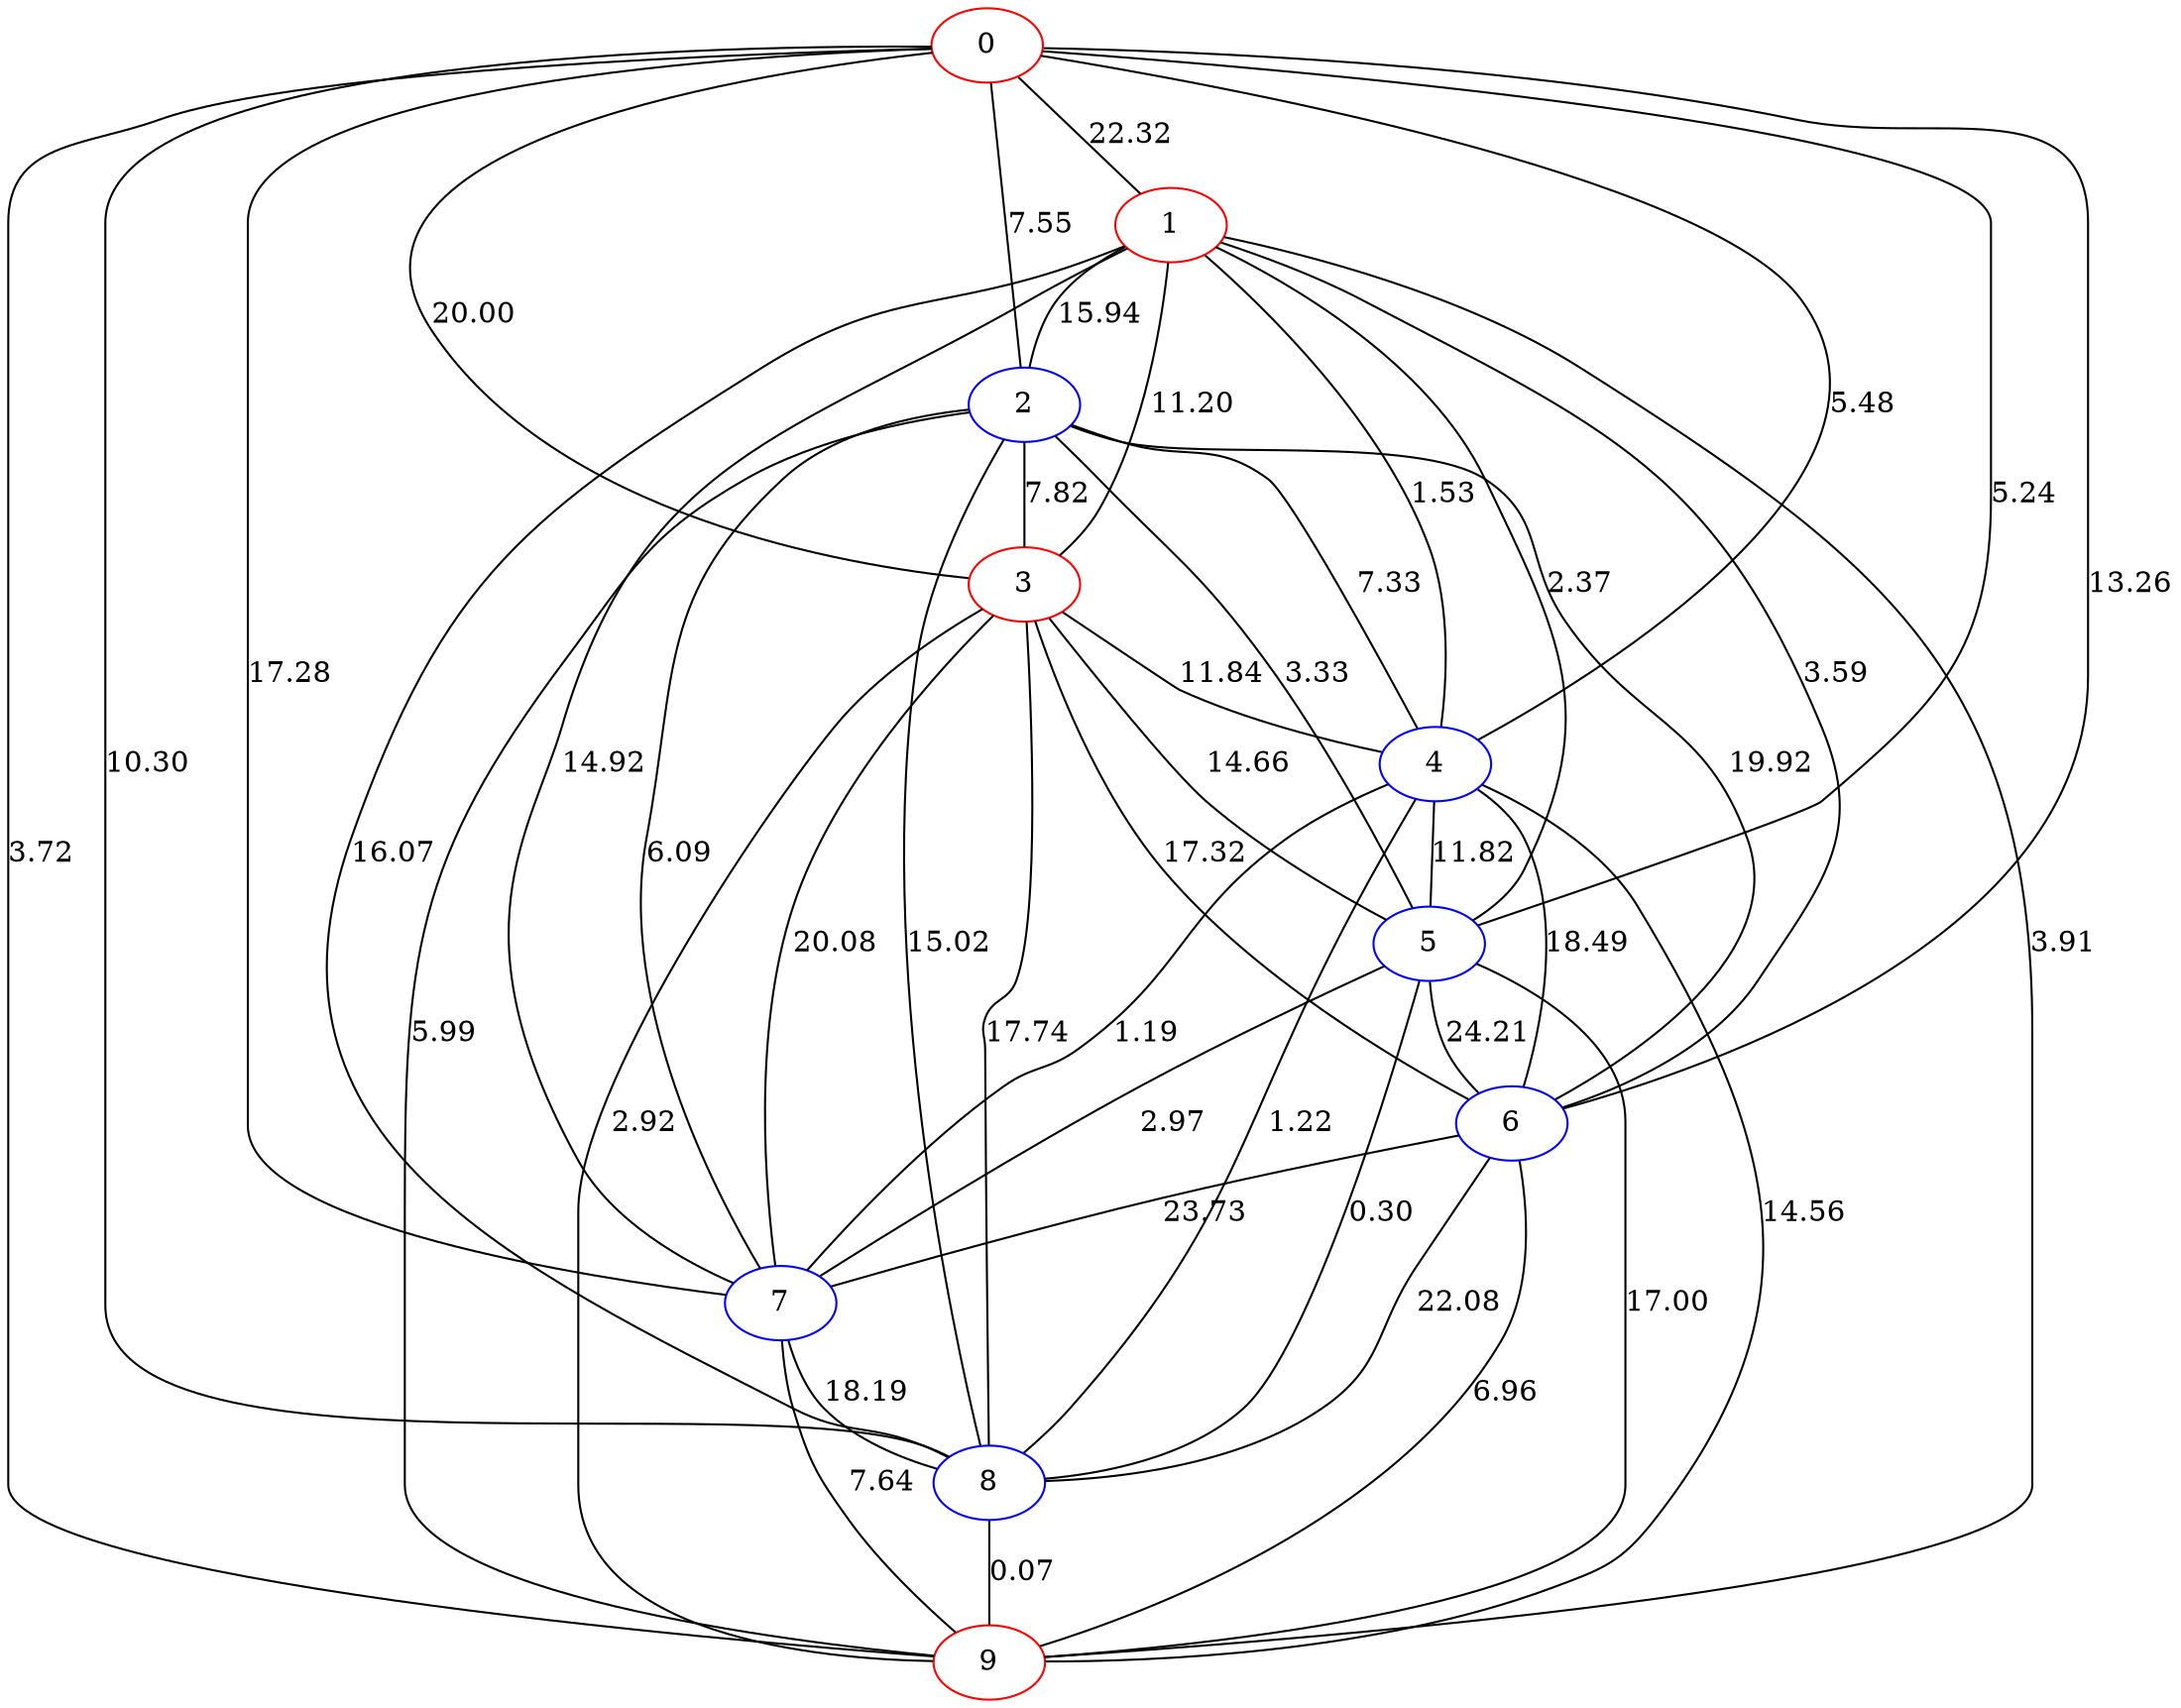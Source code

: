 graph {
0[color=red]1[color=red]2[color=blue]3[color=red]4[color=blue]5[color=blue]6[color=blue]7[color=blue]8[color=blue]9[color=red]1--7[label=14.92]
1--8[label=16.07]
3--9[label=2.92]
1--5[label=2.37]
3--8[label=17.74]
1--6[label=3.59]
3--7[label=20.08]
1--3[label=11.20]
3--6[label=17.32]
1--4[label=1.53]
3--5[label=14.66]
3--4[label=11.84]
1--2[label=15.94]
7--8[label=18.19]
5--6[label=24.21]
5--7[label=2.97]
5--8[label=0.30]
7--9[label=7.64]
5--9[label=17.00]
1--9[label=3.91]
0--6[label=13.26]
2--9[label=5.99]
0--7[label=17.28]
2--8[label=15.02]
0--4[label=5.48]
2--7[label=6.09]
0--5[label=5.24]
2--6[label=19.92]
0--2[label=7.55]
2--5[label=3.33]
0--3[label=20.00]
2--4[label=7.33]
2--3[label=7.82]
0--1[label=22.32]
6--7[label=23.73]
4--5[label=11.82]
4--6[label=18.49]
6--9[label=6.96]
4--7[label=1.19]
6--8[label=22.08]
8--9[label=0.07]
4--8[label=1.22]
4--9[label=14.56]
0--8[label=10.30]
0--9[label=3.72]
}